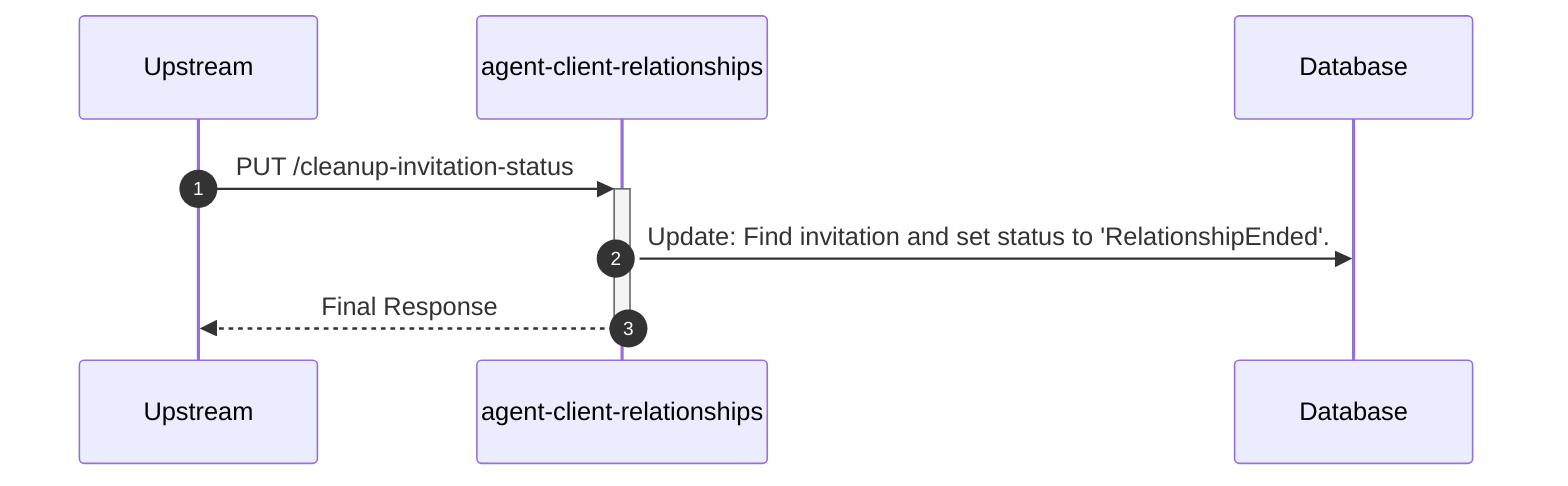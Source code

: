 sequenceDiagram
    autonumber
    participant Upstream
    participant agent-client-relationships
    participant Database

    Upstream->>+agent-client-relationships: PUT /cleanup-invitation-status
    agent-client-relationships->>Database: Update: Find invitation and set status to 'RelationshipEnded'.
    agent-client-relationships-->>-Upstream: Final Response